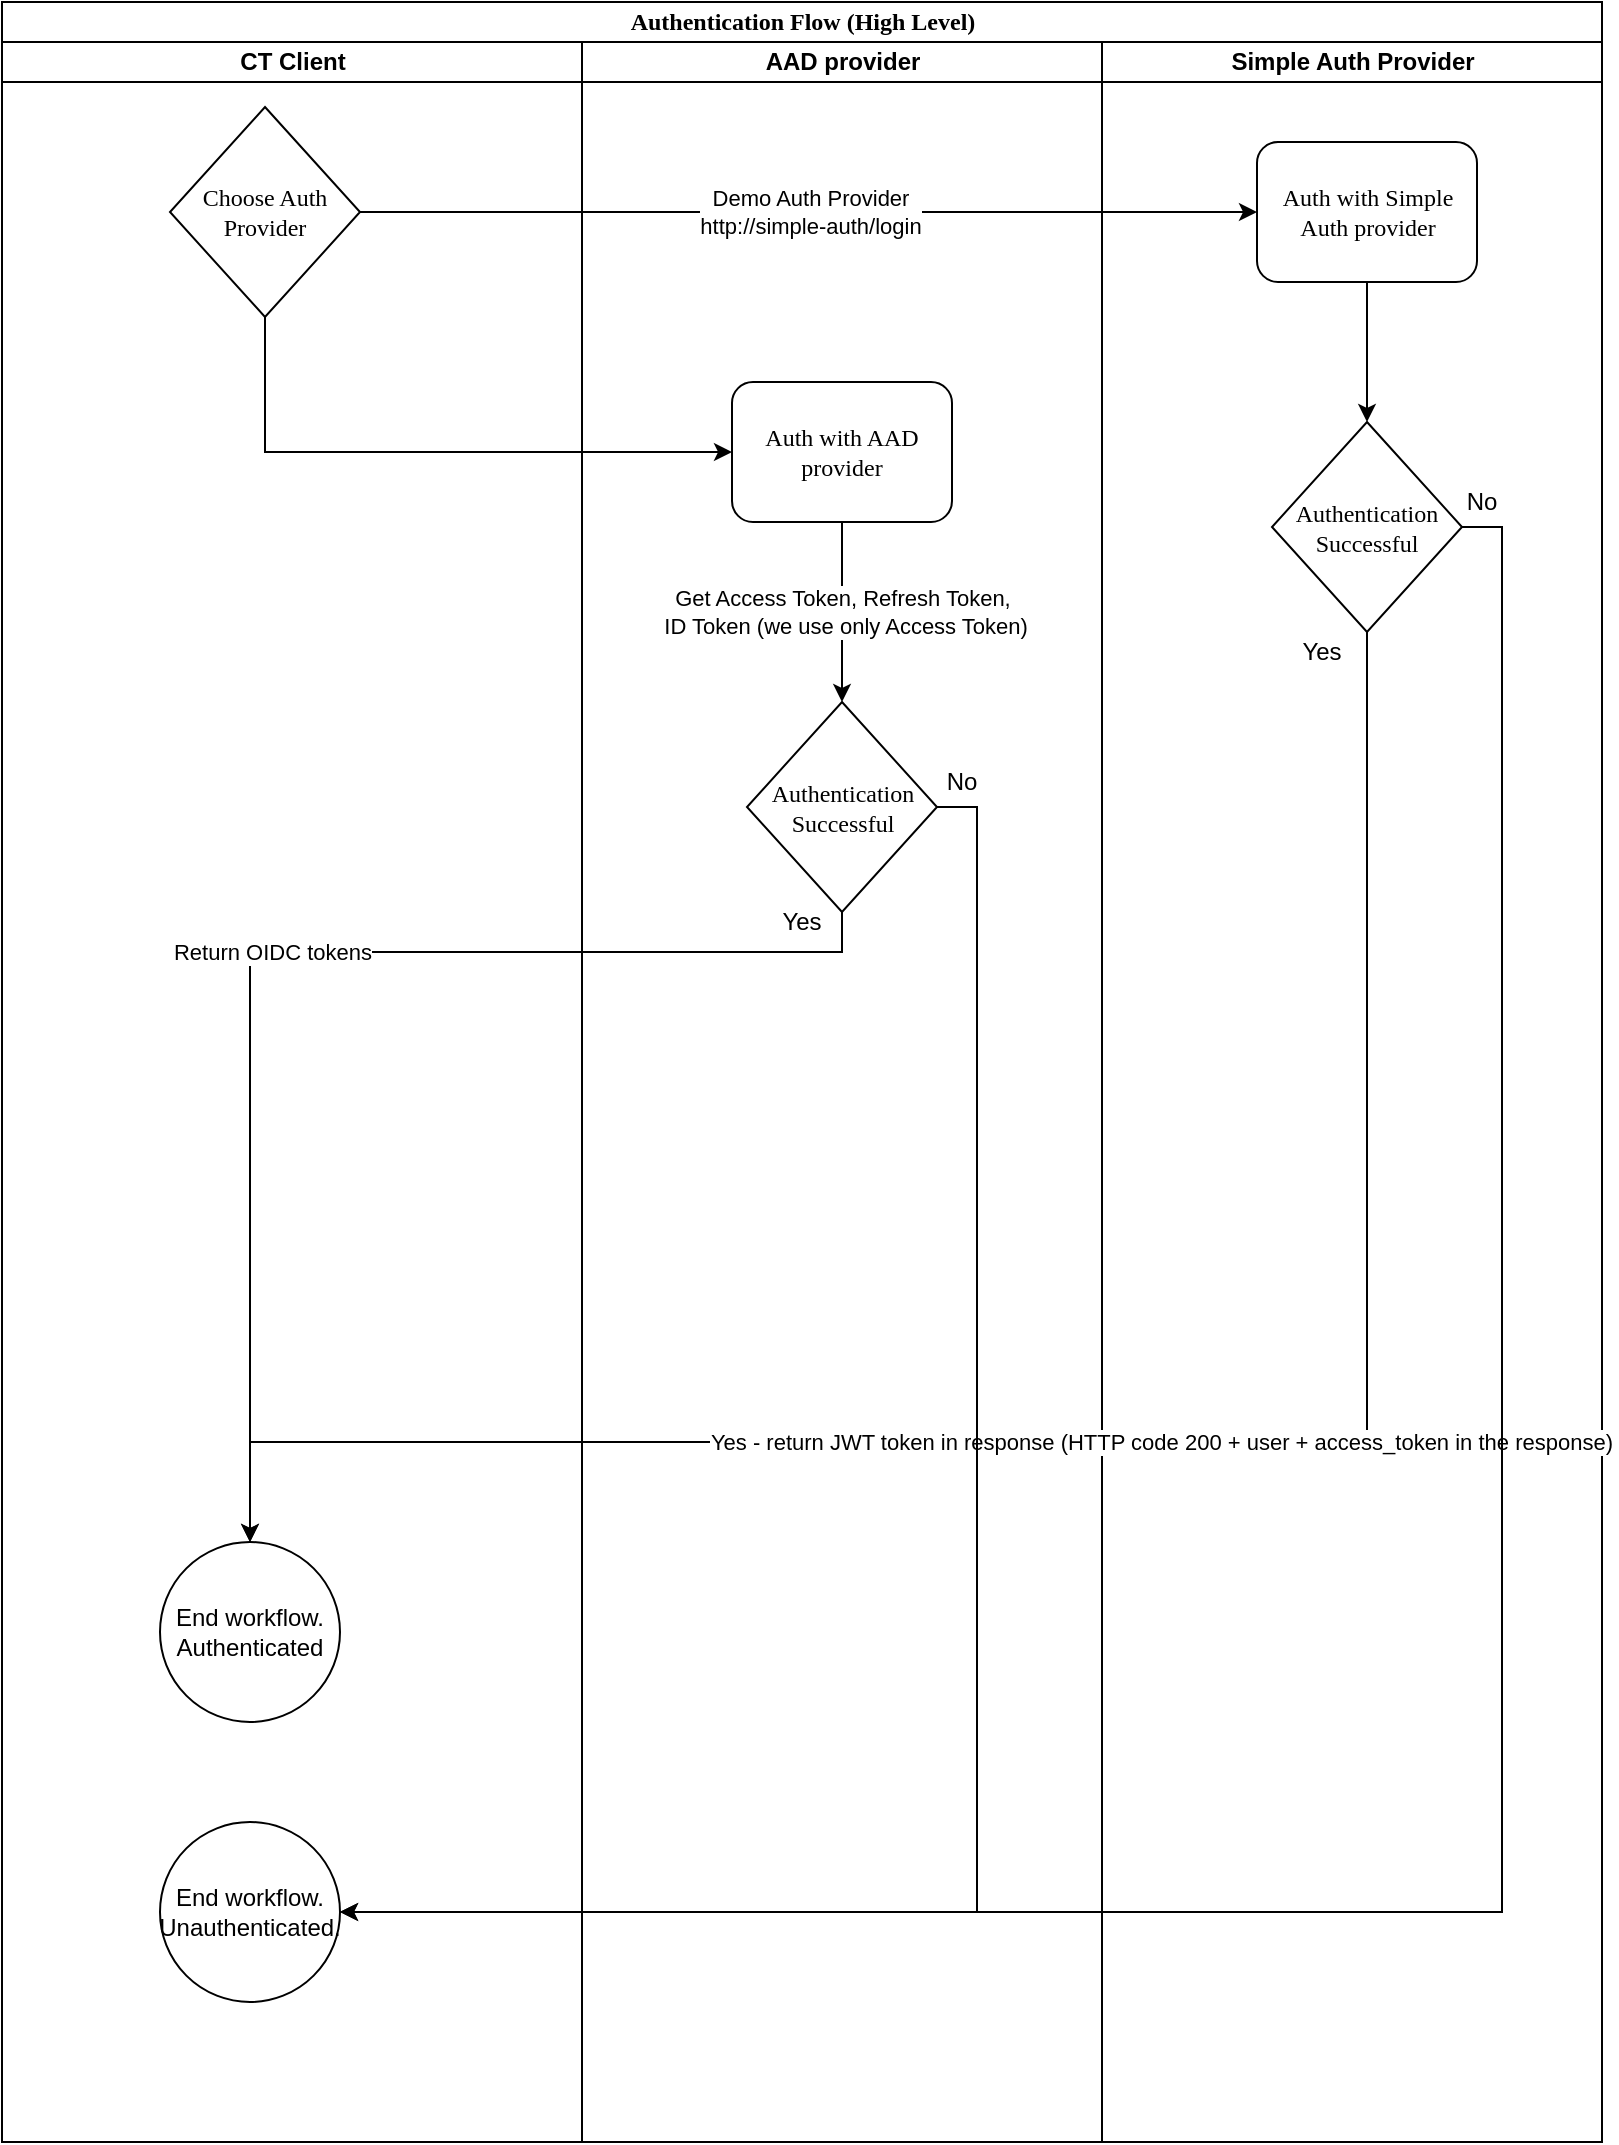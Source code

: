 <mxfile version="14.2.7" type="device"><diagram name="Page-1" id="74e2e168-ea6b-b213-b513-2b3c1d86103e"><mxGraphModel dx="1422" dy="1612" grid="1" gridSize="10" guides="1" tooltips="1" connect="1" arrows="1" fold="1" page="1" pageScale="1" pageWidth="1100" pageHeight="850" background="#ffffff" math="0" shadow="0"><root><mxCell id="0"/><mxCell id="1" parent="0"/><mxCell id="77e6c97f196da883-1" value="&lt;font style=&quot;font-size: 12px&quot;&gt;Authentication Flow (High Level)&lt;/font&gt;" style="swimlane;html=1;childLayout=stackLayout;startSize=20;rounded=0;shadow=0;labelBackgroundColor=none;strokeWidth=1;fontFamily=Verdana;fontSize=8;align=center;" parent="1" vertex="1"><mxGeometry x="40" y="-150" width="800" height="1070" as="geometry"/></mxCell><mxCell id="77e6c97f196da883-2" value="CT Client" style="swimlane;html=1;startSize=20;" parent="77e6c97f196da883-1" vertex="1"><mxGeometry y="20" width="290" height="1050" as="geometry"/></mxCell><mxCell id="lhfejMTyPwIH4GVee4Qt-10" value="End workflow.&lt;br&gt;Unauthenticated." style="ellipse;whiteSpace=wrap;html=1;aspect=fixed;" parent="77e6c97f196da883-2" vertex="1"><mxGeometry x="79" y="890" width="90" height="90" as="geometry"/></mxCell><mxCell id="7s6IYKWNCVvAx7rubQrz-1" value="End workflow.&lt;br&gt;Authenticated" style="ellipse;whiteSpace=wrap;html=1;aspect=fixed;" parent="77e6c97f196da883-2" vertex="1"><mxGeometry x="79" y="750" width="90" height="90" as="geometry"/></mxCell><mxCell id="7s6IYKWNCVvAx7rubQrz-9" value="&lt;font style=&quot;font-size: 12px&quot;&gt;Choose Auth Provider&lt;br&gt;&lt;/font&gt;" style="rhombus;whiteSpace=wrap;html=1;rounded=0;shadow=0;labelBackgroundColor=none;strokeWidth=1;fontFamily=Verdana;fontSize=8;align=center;" parent="77e6c97f196da883-2" vertex="1"><mxGeometry x="84" y="32.5" width="95" height="105" as="geometry"/></mxCell><mxCell id="77e6c97f196da883-4" value="AAD provider" style="swimlane;html=1;startSize=20;" parent="77e6c97f196da883-1" vertex="1"><mxGeometry x="290" y="20" width="260" height="1050" as="geometry"/></mxCell><mxCell id="lhfejMTyPwIH4GVee4Qt-5" value="&lt;font style=&quot;font-size: 12px&quot;&gt;Authentication&lt;br&gt;Successful&lt;br&gt;&lt;/font&gt;" style="rhombus;whiteSpace=wrap;html=1;rounded=0;shadow=0;labelBackgroundColor=none;strokeWidth=1;fontFamily=Verdana;fontSize=8;align=center;" parent="77e6c97f196da883-4" vertex="1"><mxGeometry x="82.5" y="330" width="95" height="105" as="geometry"/></mxCell><mxCell id="lhfejMTyPwIH4GVee4Qt-3" value="&lt;font style=&quot;font-size: 12px&quot;&gt;Auth with AAD provider&lt;/font&gt;" style="rounded=1;whiteSpace=wrap;html=1;shadow=0;labelBackgroundColor=none;strokeWidth=1;fontFamily=Verdana;fontSize=8;align=center;" parent="77e6c97f196da883-4" vertex="1"><mxGeometry x="75" y="170" width="110" height="70" as="geometry"/></mxCell><mxCell id="lhfejMTyPwIH4GVee4Qt-4" value="Get Access Token, Refresh Token,&lt;br&gt;&amp;nbsp;ID Token (we use only Access Token)" style="edgeStyle=orthogonalEdgeStyle;rounded=0;orthogonalLoop=1;jettySize=auto;html=1;entryX=0.5;entryY=0;entryDx=0;entryDy=0;" parent="77e6c97f196da883-4" source="lhfejMTyPwIH4GVee4Qt-3" target="lhfejMTyPwIH4GVee4Qt-5" edge="1"><mxGeometry relative="1" as="geometry"><mxPoint x="-211.0" y="175" as="targetPoint"/></mxGeometry></mxCell><mxCell id="7s6IYKWNCVvAx7rubQrz-19" value="No" style="text;html=1;strokeColor=none;fillColor=none;align=center;verticalAlign=middle;whiteSpace=wrap;rounded=0;" parent="77e6c97f196da883-4" vertex="1"><mxGeometry x="170" y="360" width="40" height="20" as="geometry"/></mxCell><mxCell id="7s6IYKWNCVvAx7rubQrz-20" value="Yes" style="text;html=1;strokeColor=none;fillColor=none;align=center;verticalAlign=middle;whiteSpace=wrap;rounded=0;" parent="77e6c97f196da883-4" vertex="1"><mxGeometry x="90" y="430" width="40" height="20" as="geometry"/></mxCell><mxCell id="goj6uNLL3-C3HQTeUCWC-1" value="Simple Auth Provider" style="swimlane;html=1;startSize=20;" parent="77e6c97f196da883-1" vertex="1"><mxGeometry x="550" y="20" width="250" height="1050" as="geometry"/></mxCell><mxCell id="goj6uNLL3-C3HQTeUCWC-2" value="&lt;font style=&quot;font-size: 12px&quot;&gt;Authentication&lt;br&gt;Successful&lt;br&gt;&lt;/font&gt;" style="rhombus;whiteSpace=wrap;html=1;rounded=0;shadow=0;labelBackgroundColor=none;strokeWidth=1;fontFamily=Verdana;fontSize=8;align=center;" parent="goj6uNLL3-C3HQTeUCWC-1" vertex="1"><mxGeometry x="85" y="190" width="95" height="105" as="geometry"/></mxCell><mxCell id="7s6IYKWNCVvAx7rubQrz-2" style="edgeStyle=orthogonalEdgeStyle;rounded=0;orthogonalLoop=1;jettySize=auto;html=1;exitX=0.5;exitY=1;exitDx=0;exitDy=0;entryX=0.5;entryY=0;entryDx=0;entryDy=0;" parent="goj6uNLL3-C3HQTeUCWC-1" source="goj6uNLL3-C3HQTeUCWC-5" target="goj6uNLL3-C3HQTeUCWC-2" edge="1"><mxGeometry relative="1" as="geometry"/></mxCell><mxCell id="goj6uNLL3-C3HQTeUCWC-5" value="&lt;font style=&quot;font-size: 12px&quot;&gt;Auth with Simple Auth provider&lt;/font&gt;" style="rounded=1;whiteSpace=wrap;html=1;shadow=0;labelBackgroundColor=none;strokeWidth=1;fontFamily=Verdana;fontSize=8;align=center;" parent="goj6uNLL3-C3HQTeUCWC-1" vertex="1"><mxGeometry x="77.5" y="50" width="110" height="70" as="geometry"/></mxCell><mxCell id="7s6IYKWNCVvAx7rubQrz-17" value="No" style="text;html=1;strokeColor=none;fillColor=none;align=center;verticalAlign=middle;whiteSpace=wrap;rounded=0;" parent="goj6uNLL3-C3HQTeUCWC-1" vertex="1"><mxGeometry x="170" y="220" width="40" height="20" as="geometry"/></mxCell><mxCell id="7s6IYKWNCVvAx7rubQrz-18" value="Yes" style="text;html=1;strokeColor=none;fillColor=none;align=center;verticalAlign=middle;whiteSpace=wrap;rounded=0;" parent="goj6uNLL3-C3HQTeUCWC-1" vertex="1"><mxGeometry x="90" y="295" width="40" height="20" as="geometry"/></mxCell><mxCell id="goj6uNLL3-C3HQTeUCWC-7" value="Yes - return JWT token in response (HTTP code 200 + user + access_token in the response)&amp;nbsp;" style="edgeStyle=orthogonalEdgeStyle;rounded=0;orthogonalLoop=1;jettySize=auto;html=1;exitX=0.5;exitY=1;exitDx=0;exitDy=0;entryX=0.5;entryY=0;entryDx=0;entryDy=0;" parent="77e6c97f196da883-1" source="goj6uNLL3-C3HQTeUCWC-2" target="7s6IYKWNCVvAx7rubQrz-1" edge="1"><mxGeometry relative="1" as="geometry"><Array as="points"><mxPoint x="683" y="720"/><mxPoint x="124" y="720"/></Array><mxPoint x="124" y="530" as="targetPoint"/></mxGeometry></mxCell><mxCell id="7s6IYKWNCVvAx7rubQrz-7" value="Return OIDC tokens" style="edgeStyle=orthogonalEdgeStyle;rounded=0;orthogonalLoop=1;jettySize=auto;html=1;exitX=0.5;exitY=1;exitDx=0;exitDy=0;entryX=0.5;entryY=0;entryDx=0;entryDy=0;" parent="77e6c97f196da883-1" source="lhfejMTyPwIH4GVee4Qt-5" target="7s6IYKWNCVvAx7rubQrz-1" edge="1"><mxGeometry relative="1" as="geometry"><mxPoint x="435" y="490" as="targetPoint"/><Array as="points"><mxPoint x="420" y="475"/><mxPoint x="124" y="475"/></Array></mxGeometry></mxCell><mxCell id="7s6IYKWNCVvAx7rubQrz-10" value="Demo Auth Provider&lt;br&gt;http://simple-auth/login" style="edgeStyle=orthogonalEdgeStyle;rounded=0;orthogonalLoop=1;jettySize=auto;html=1;exitX=1;exitY=0.5;exitDx=0;exitDy=0;entryX=0;entryY=0.5;entryDx=0;entryDy=0;" parent="77e6c97f196da883-1" source="7s6IYKWNCVvAx7rubQrz-9" target="goj6uNLL3-C3HQTeUCWC-5" edge="1"><mxGeometry relative="1" as="geometry"><mxPoint x="380" y="105" as="targetPoint"/></mxGeometry></mxCell><mxCell id="7s6IYKWNCVvAx7rubQrz-12" style="edgeStyle=orthogonalEdgeStyle;rounded=0;orthogonalLoop=1;jettySize=auto;html=1;exitX=1;exitY=0.5;exitDx=0;exitDy=0;entryX=1;entryY=0.5;entryDx=0;entryDy=0;" parent="77e6c97f196da883-1" source="lhfejMTyPwIH4GVee4Qt-5" target="lhfejMTyPwIH4GVee4Qt-10" edge="1"><mxGeometry relative="1" as="geometry"/></mxCell><mxCell id="7s6IYKWNCVvAx7rubQrz-16" style="edgeStyle=orthogonalEdgeStyle;rounded=0;orthogonalLoop=1;jettySize=auto;html=1;exitX=1;exitY=0.5;exitDx=0;exitDy=0;entryX=1;entryY=0.5;entryDx=0;entryDy=0;" parent="77e6c97f196da883-1" source="goj6uNLL3-C3HQTeUCWC-2" target="lhfejMTyPwIH4GVee4Qt-10" edge="1"><mxGeometry relative="1" as="geometry"/></mxCell><mxCell id="lJ-ajywJG6lzGRzYB9-F-1" style="edgeStyle=orthogonalEdgeStyle;rounded=0;orthogonalLoop=1;jettySize=auto;html=1;exitX=0.5;exitY=1;exitDx=0;exitDy=0;entryX=0;entryY=0.5;entryDx=0;entryDy=0;" parent="77e6c97f196da883-1" source="7s6IYKWNCVvAx7rubQrz-9" target="lhfejMTyPwIH4GVee4Qt-3" edge="1"><mxGeometry relative="1" as="geometry"/></mxCell></root></mxGraphModel></diagram></mxfile>